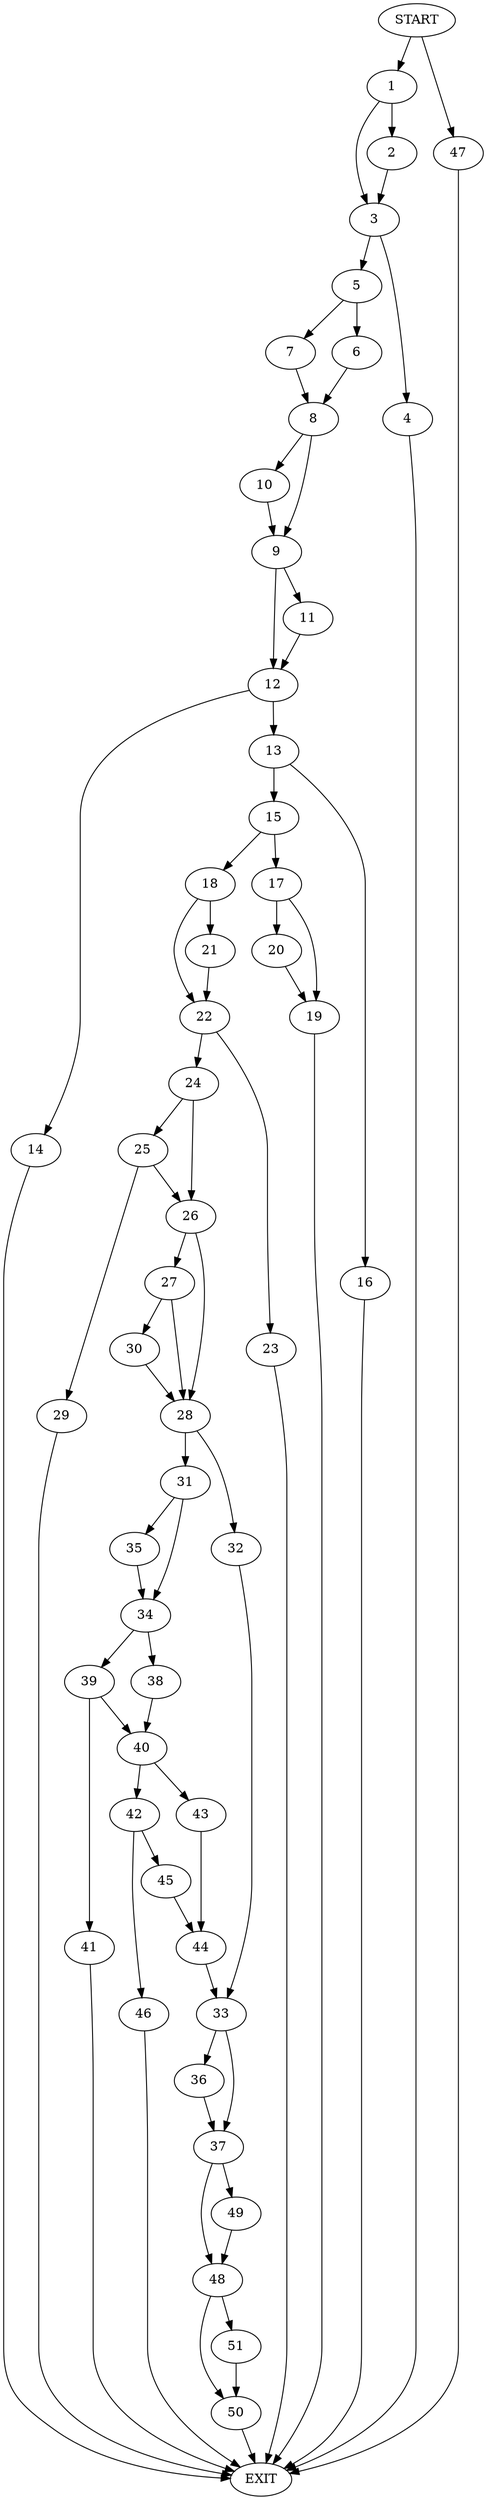 digraph {
0 [label="START"]
52 [label="EXIT"]
0 -> 1
1 -> 2
1 -> 3
2 -> 3
3 -> 4
3 -> 5
4 -> 52
5 -> 6
5 -> 7
6 -> 8
7 -> 8
8 -> 9
8 -> 10
9 -> 11
9 -> 12
10 -> 9
12 -> 13
12 -> 14
11 -> 12
14 -> 52
13 -> 15
13 -> 16
16 -> 52
15 -> 17
15 -> 18
17 -> 19
17 -> 20
18 -> 21
18 -> 22
19 -> 52
20 -> 19
22 -> 23
22 -> 24
21 -> 22
23 -> 52
24 -> 25
24 -> 26
26 -> 27
26 -> 28
25 -> 26
25 -> 29
29 -> 52
27 -> 30
27 -> 28
28 -> 31
28 -> 32
30 -> 28
32 -> 33
31 -> 34
31 -> 35
33 -> 36
33 -> 37
35 -> 34
34 -> 38
34 -> 39
38 -> 40
39 -> 41
39 -> 40
40 -> 42
40 -> 43
41 -> 52
43 -> 44
42 -> 45
42 -> 46
46 -> 52
45 -> 44
44 -> 33
0 -> 47
47 -> 52
37 -> 48
37 -> 49
36 -> 37
49 -> 48
48 -> 50
48 -> 51
50 -> 52
51 -> 50
}
